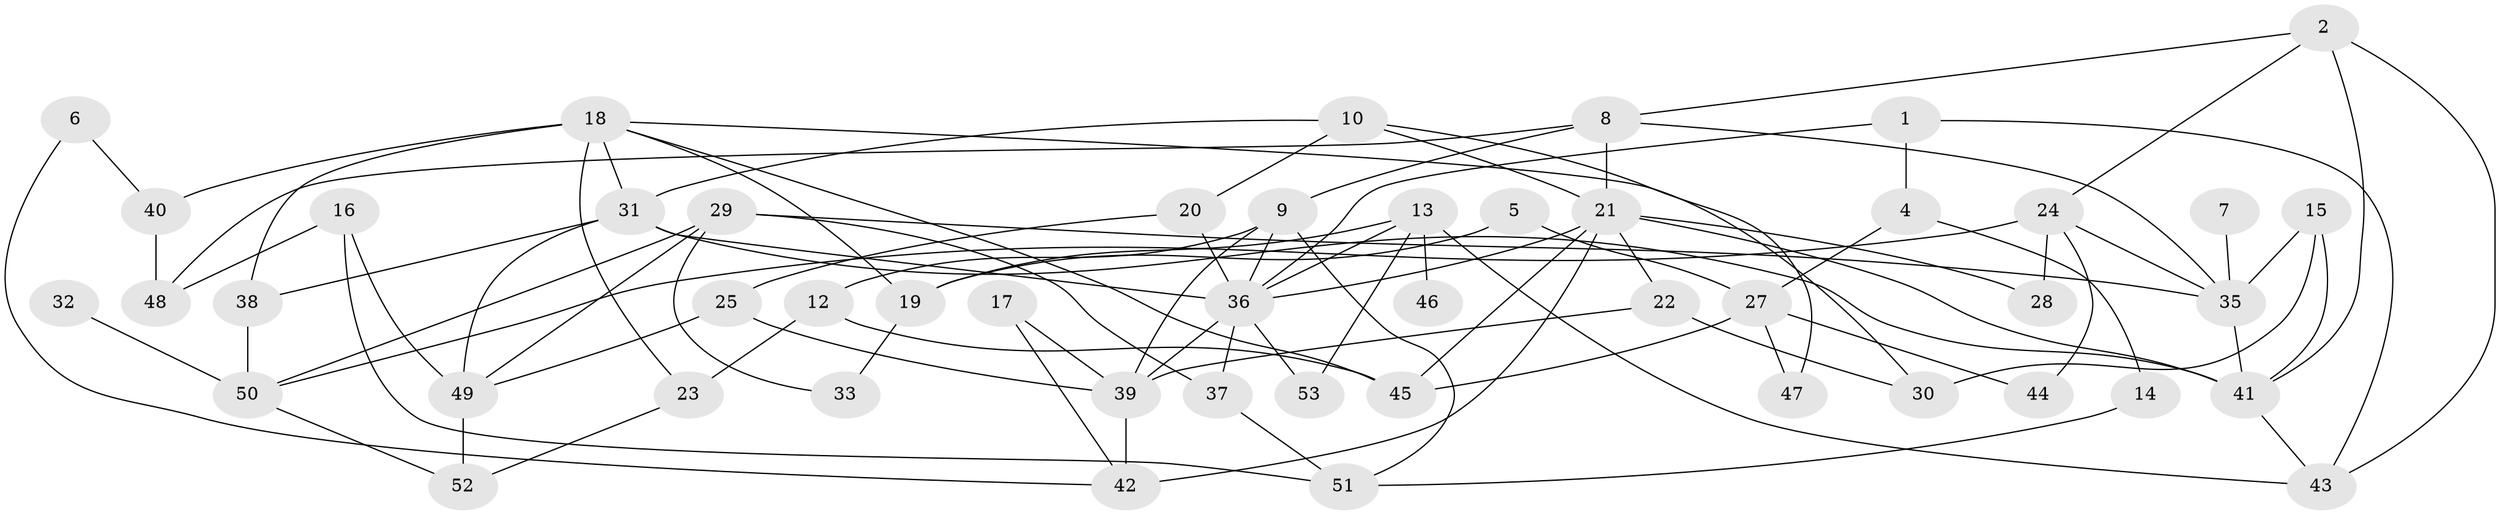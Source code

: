 // original degree distribution, {4: 0.19047619047619047, 2: 0.26666666666666666, 3: 0.2857142857142857, 6: 0.02857142857142857, 0: 0.0380952380952381, 7: 0.02857142857142857, 1: 0.11428571428571428, 9: 0.009523809523809525, 5: 0.0380952380952381}
// Generated by graph-tools (version 1.1) at 2025/45/03/06/25 01:45:09]
// undirected, 49 vertices, 91 edges
graph export_dot {
graph [start="1"]
  node [color=gray90,style=filled];
  1;
  2;
  4;
  5;
  6;
  7;
  8;
  9;
  10;
  12;
  13;
  14;
  15;
  16;
  17;
  18;
  19;
  20;
  21;
  22;
  23;
  24;
  25;
  27;
  28;
  29;
  30;
  31;
  32;
  33;
  35;
  36;
  37;
  38;
  39;
  40;
  41;
  42;
  43;
  44;
  45;
  46;
  47;
  48;
  49;
  50;
  51;
  52;
  53;
  1 -- 4 [weight=1.0];
  1 -- 36 [weight=1.0];
  1 -- 43 [weight=1.0];
  2 -- 8 [weight=1.0];
  2 -- 24 [weight=1.0];
  2 -- 41 [weight=1.0];
  2 -- 43 [weight=1.0];
  4 -- 14 [weight=1.0];
  4 -- 27 [weight=1.0];
  5 -- 19 [weight=1.0];
  5 -- 27 [weight=1.0];
  6 -- 40 [weight=1.0];
  6 -- 42 [weight=1.0];
  7 -- 35 [weight=1.0];
  8 -- 9 [weight=1.0];
  8 -- 21 [weight=1.0];
  8 -- 35 [weight=1.0];
  8 -- 48 [weight=1.0];
  9 -- 12 [weight=1.0];
  9 -- 36 [weight=1.0];
  9 -- 39 [weight=1.0];
  9 -- 51 [weight=1.0];
  10 -- 20 [weight=1.0];
  10 -- 21 [weight=1.0];
  10 -- 31 [weight=1.0];
  10 -- 47 [weight=1.0];
  12 -- 23 [weight=2.0];
  12 -- 45 [weight=1.0];
  13 -- 19 [weight=1.0];
  13 -- 36 [weight=1.0];
  13 -- 43 [weight=1.0];
  13 -- 46 [weight=1.0];
  13 -- 53 [weight=1.0];
  14 -- 51 [weight=1.0];
  15 -- 30 [weight=1.0];
  15 -- 35 [weight=1.0];
  15 -- 41 [weight=1.0];
  16 -- 48 [weight=1.0];
  16 -- 49 [weight=1.0];
  16 -- 51 [weight=1.0];
  17 -- 39 [weight=1.0];
  17 -- 42 [weight=1.0];
  18 -- 19 [weight=1.0];
  18 -- 23 [weight=1.0];
  18 -- 30 [weight=1.0];
  18 -- 31 [weight=1.0];
  18 -- 38 [weight=1.0];
  18 -- 40 [weight=2.0];
  18 -- 45 [weight=1.0];
  19 -- 33 [weight=1.0];
  20 -- 25 [weight=1.0];
  20 -- 36 [weight=1.0];
  21 -- 22 [weight=1.0];
  21 -- 28 [weight=2.0];
  21 -- 36 [weight=1.0];
  21 -- 41 [weight=1.0];
  21 -- 42 [weight=2.0];
  21 -- 45 [weight=1.0];
  22 -- 30 [weight=1.0];
  22 -- 39 [weight=2.0];
  23 -- 52 [weight=1.0];
  24 -- 28 [weight=2.0];
  24 -- 35 [weight=1.0];
  24 -- 44 [weight=1.0];
  24 -- 50 [weight=1.0];
  25 -- 39 [weight=1.0];
  25 -- 49 [weight=1.0];
  27 -- 44 [weight=1.0];
  27 -- 45 [weight=1.0];
  27 -- 47 [weight=1.0];
  29 -- 33 [weight=1.0];
  29 -- 35 [weight=1.0];
  29 -- 37 [weight=1.0];
  29 -- 49 [weight=1.0];
  29 -- 50 [weight=1.0];
  31 -- 36 [weight=1.0];
  31 -- 38 [weight=1.0];
  31 -- 41 [weight=1.0];
  31 -- 49 [weight=1.0];
  32 -- 50 [weight=1.0];
  35 -- 41 [weight=1.0];
  36 -- 37 [weight=1.0];
  36 -- 39 [weight=4.0];
  36 -- 53 [weight=1.0];
  37 -- 51 [weight=1.0];
  38 -- 50 [weight=1.0];
  39 -- 42 [weight=1.0];
  40 -- 48 [weight=1.0];
  41 -- 43 [weight=1.0];
  49 -- 52 [weight=1.0];
  50 -- 52 [weight=1.0];
}
